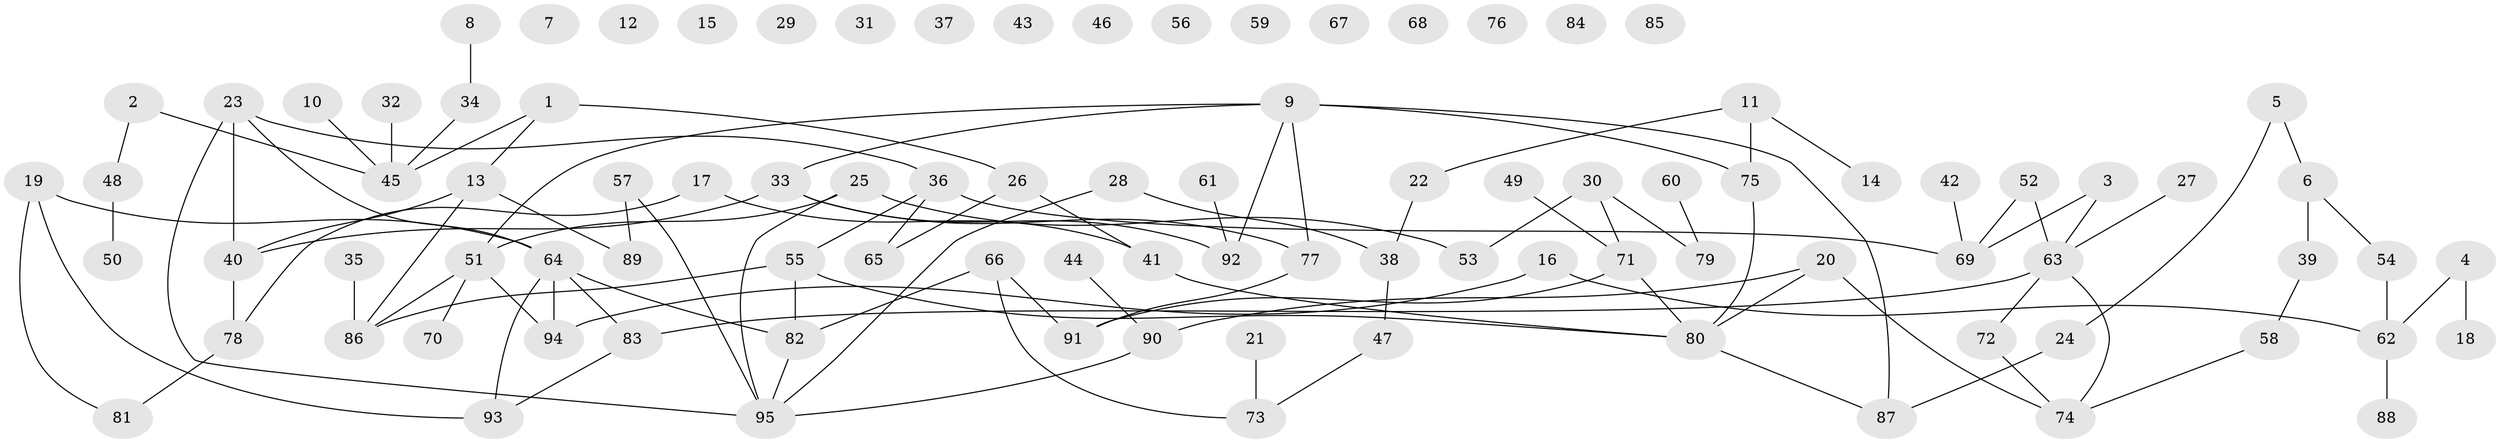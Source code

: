 // Generated by graph-tools (version 1.1) at 2025/49/03/09/25 03:49:12]
// undirected, 95 vertices, 108 edges
graph export_dot {
graph [start="1"]
  node [color=gray90,style=filled];
  1;
  2;
  3;
  4;
  5;
  6;
  7;
  8;
  9;
  10;
  11;
  12;
  13;
  14;
  15;
  16;
  17;
  18;
  19;
  20;
  21;
  22;
  23;
  24;
  25;
  26;
  27;
  28;
  29;
  30;
  31;
  32;
  33;
  34;
  35;
  36;
  37;
  38;
  39;
  40;
  41;
  42;
  43;
  44;
  45;
  46;
  47;
  48;
  49;
  50;
  51;
  52;
  53;
  54;
  55;
  56;
  57;
  58;
  59;
  60;
  61;
  62;
  63;
  64;
  65;
  66;
  67;
  68;
  69;
  70;
  71;
  72;
  73;
  74;
  75;
  76;
  77;
  78;
  79;
  80;
  81;
  82;
  83;
  84;
  85;
  86;
  87;
  88;
  89;
  90;
  91;
  92;
  93;
  94;
  95;
  1 -- 13;
  1 -- 26;
  1 -- 45;
  2 -- 45;
  2 -- 48;
  3 -- 63;
  3 -- 69;
  4 -- 18;
  4 -- 62;
  5 -- 6;
  5 -- 24;
  6 -- 39;
  6 -- 54;
  8 -- 34;
  9 -- 33;
  9 -- 51;
  9 -- 75;
  9 -- 77;
  9 -- 87;
  9 -- 92;
  10 -- 45;
  11 -- 14;
  11 -- 22;
  11 -- 75;
  13 -- 40;
  13 -- 86;
  13 -- 89;
  16 -- 62;
  16 -- 94;
  17 -- 41;
  17 -- 78;
  19 -- 64;
  19 -- 81;
  19 -- 93;
  20 -- 74;
  20 -- 80;
  20 -- 90;
  21 -- 73;
  22 -- 38;
  23 -- 36;
  23 -- 40;
  23 -- 64;
  23 -- 95;
  24 -- 87;
  25 -- 51;
  25 -- 53;
  25 -- 95;
  26 -- 41;
  26 -- 65;
  27 -- 63;
  28 -- 38;
  28 -- 95;
  30 -- 53;
  30 -- 71;
  30 -- 79;
  32 -- 45;
  33 -- 40;
  33 -- 77;
  33 -- 92;
  34 -- 45;
  35 -- 86;
  36 -- 55;
  36 -- 65;
  36 -- 69;
  38 -- 47;
  39 -- 58;
  40 -- 78;
  41 -- 80;
  42 -- 69;
  44 -- 90;
  47 -- 73;
  48 -- 50;
  49 -- 71;
  51 -- 70;
  51 -- 86;
  51 -- 94;
  52 -- 63;
  52 -- 69;
  54 -- 62;
  55 -- 80;
  55 -- 82;
  55 -- 86;
  57 -- 89;
  57 -- 95;
  58 -- 74;
  60 -- 79;
  61 -- 92;
  62 -- 88;
  63 -- 72;
  63 -- 74;
  63 -- 83;
  64 -- 82;
  64 -- 83;
  64 -- 93;
  64 -- 94;
  66 -- 73;
  66 -- 82;
  66 -- 91;
  71 -- 80;
  71 -- 91;
  72 -- 74;
  75 -- 80;
  77 -- 91;
  78 -- 81;
  80 -- 87;
  82 -- 95;
  83 -- 93;
  90 -- 95;
}
